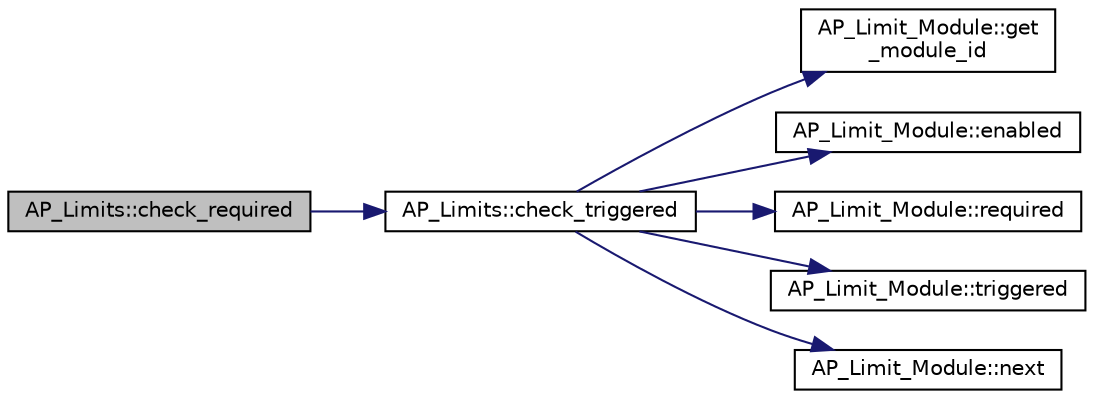 digraph "AP_Limits::check_required"
{
 // INTERACTIVE_SVG=YES
  edge [fontname="Helvetica",fontsize="10",labelfontname="Helvetica",labelfontsize="10"];
  node [fontname="Helvetica",fontsize="10",shape=record];
  rankdir="LR";
  Node1 [label="AP_Limits::check_required",height=0.2,width=0.4,color="black", fillcolor="grey75", style="filled" fontcolor="black"];
  Node1 -> Node2 [color="midnightblue",fontsize="10",style="solid",fontname="Helvetica"];
  Node2 [label="AP_Limits::check_triggered",height=0.2,width=0.4,color="black", fillcolor="white", style="filled",URL="$classAP__Limits.html#a6ea553ffc7e3c7b38b0272a4cbbb011f"];
  Node2 -> Node3 [color="midnightblue",fontsize="10",style="solid",fontname="Helvetica"];
  Node3 [label="AP_Limit_Module::get\l_module_id",height=0.2,width=0.4,color="black", fillcolor="white", style="filled",URL="$classAP__Limit__Module.html#a0059b5f885dee679ea668b5f13ec2767"];
  Node2 -> Node4 [color="midnightblue",fontsize="10",style="solid",fontname="Helvetica"];
  Node4 [label="AP_Limit_Module::enabled",height=0.2,width=0.4,color="black", fillcolor="white", style="filled",URL="$classAP__Limit__Module.html#ade305aa33a4058ac5789f8dbfaaa617b"];
  Node2 -> Node5 [color="midnightblue",fontsize="10",style="solid",fontname="Helvetica"];
  Node5 [label="AP_Limit_Module::required",height=0.2,width=0.4,color="black", fillcolor="white", style="filled",URL="$classAP__Limit__Module.html#a478db2cc8efeb0b46a3efc6a965a2d64"];
  Node2 -> Node6 [color="midnightblue",fontsize="10",style="solid",fontname="Helvetica"];
  Node6 [label="AP_Limit_Module::triggered",height=0.2,width=0.4,color="black", fillcolor="white", style="filled",URL="$classAP__Limit__Module.html#a103fb239cb1b4d59e8a94d4682ccb440"];
  Node2 -> Node7 [color="midnightblue",fontsize="10",style="solid",fontname="Helvetica"];
  Node7 [label="AP_Limit_Module::next",height=0.2,width=0.4,color="black", fillcolor="white", style="filled",URL="$classAP__Limit__Module.html#aeaa7a2a3a2b0bace32bff31554f269b5"];
}
